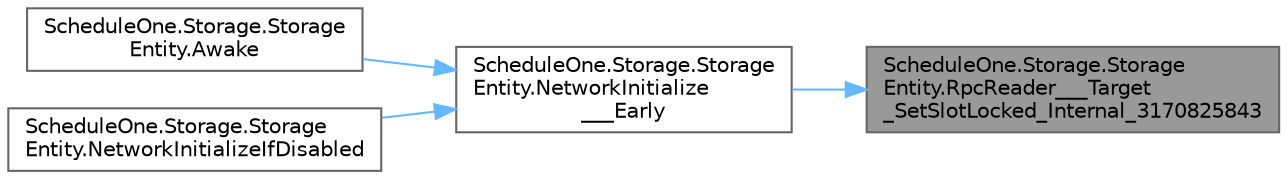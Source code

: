 digraph "ScheduleOne.Storage.StorageEntity.RpcReader___Target_SetSlotLocked_Internal_3170825843"
{
 // LATEX_PDF_SIZE
  bgcolor="transparent";
  edge [fontname=Helvetica,fontsize=10,labelfontname=Helvetica,labelfontsize=10];
  node [fontname=Helvetica,fontsize=10,shape=box,height=0.2,width=0.4];
  rankdir="RL";
  Node1 [id="Node000001",label="ScheduleOne.Storage.Storage\lEntity.RpcReader___Target\l_SetSlotLocked_Internal_3170825843",height=0.2,width=0.4,color="gray40", fillcolor="grey60", style="filled", fontcolor="black",tooltip=" "];
  Node1 -> Node2 [id="edge1_Node000001_Node000002",dir="back",color="steelblue1",style="solid",tooltip=" "];
  Node2 [id="Node000002",label="ScheduleOne.Storage.Storage\lEntity.NetworkInitialize\l___Early",height=0.2,width=0.4,color="grey40", fillcolor="white", style="filled",URL="$class_schedule_one_1_1_storage_1_1_storage_entity.html#a3ba31b0c0cd5745e42e69dd963e8069d",tooltip=" "];
  Node2 -> Node3 [id="edge2_Node000002_Node000003",dir="back",color="steelblue1",style="solid",tooltip=" "];
  Node3 [id="Node000003",label="ScheduleOne.Storage.Storage\lEntity.Awake",height=0.2,width=0.4,color="grey40", fillcolor="white", style="filled",URL="$class_schedule_one_1_1_storage_1_1_storage_entity.html#ac7d7a3cbf8fe01e4d8d55b06665f02d6",tooltip=" "];
  Node2 -> Node4 [id="edge3_Node000002_Node000004",dir="back",color="steelblue1",style="solid",tooltip=" "];
  Node4 [id="Node000004",label="ScheduleOne.Storage.Storage\lEntity.NetworkInitializeIfDisabled",height=0.2,width=0.4,color="grey40", fillcolor="white", style="filled",URL="$class_schedule_one_1_1_storage_1_1_storage_entity.html#a392a01c61be2967008a3bd007bb0b109",tooltip=" "];
}
